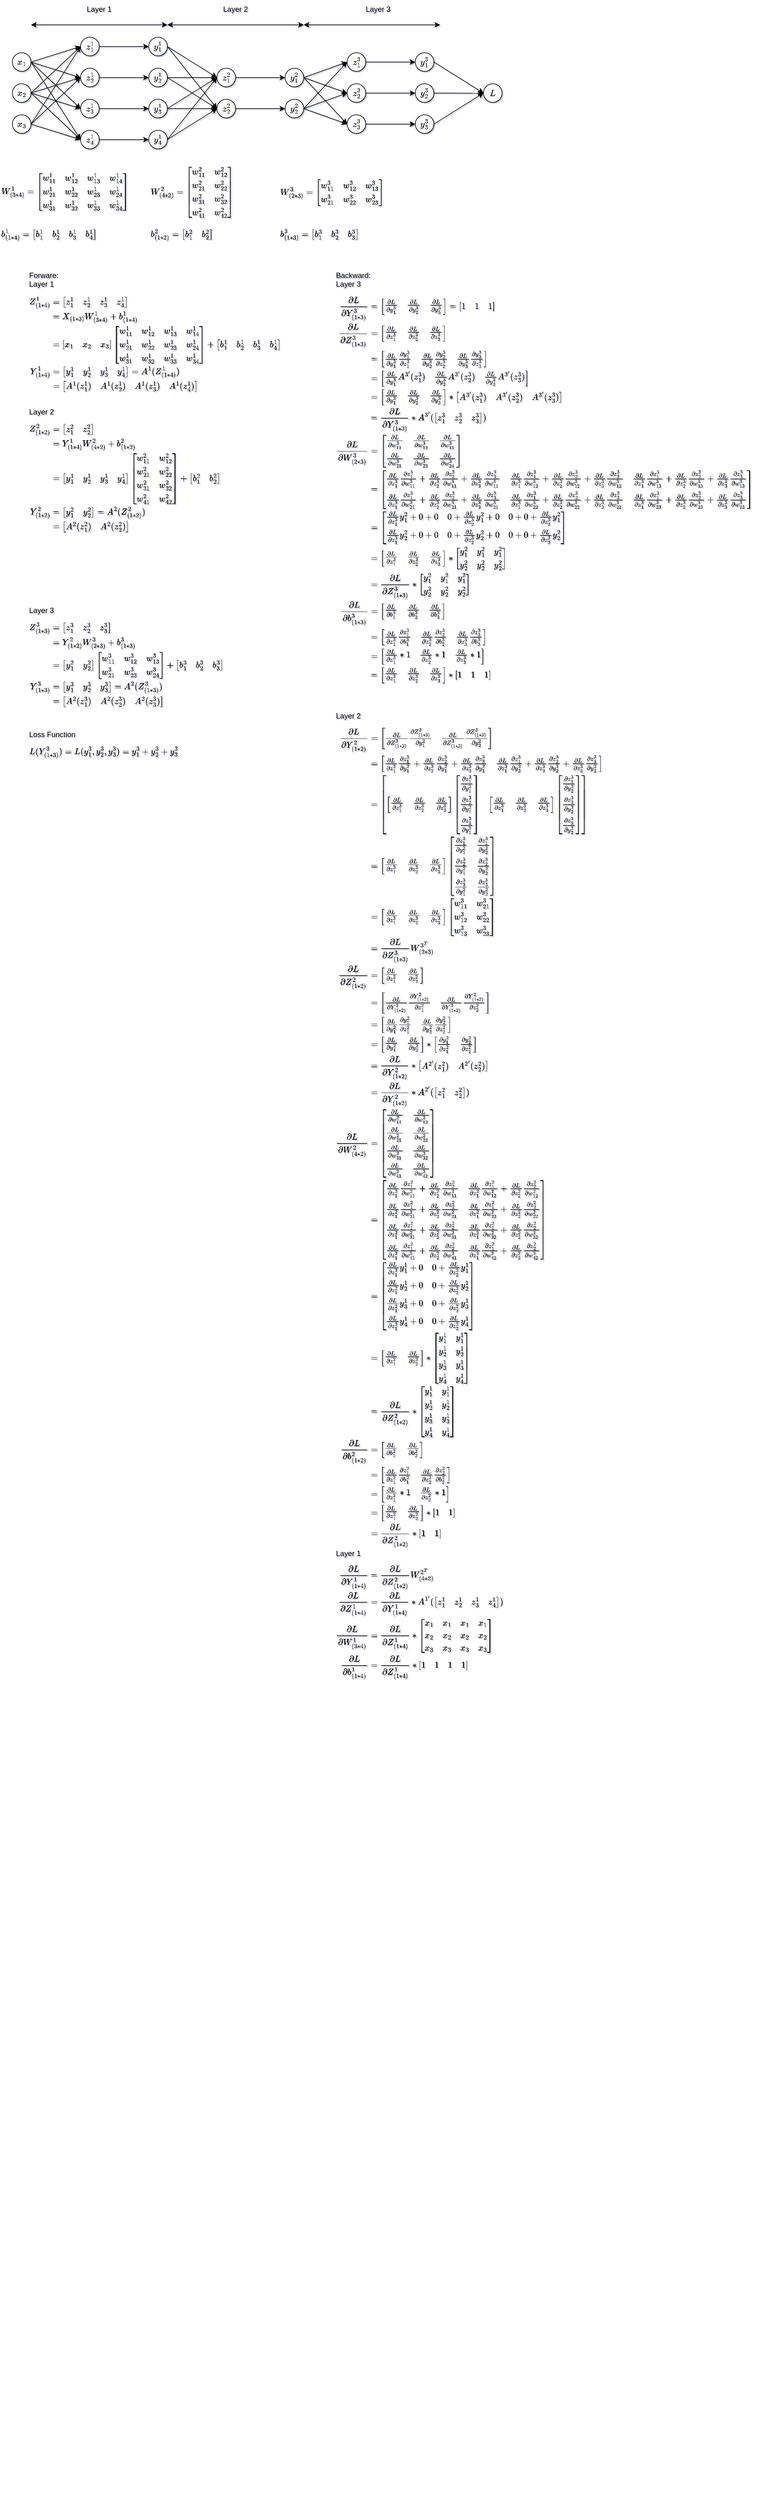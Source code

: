 <mxfile version="22.0.0" type="device">
  <diagram id="HJT9LO3EbXlPOwvquBRK" name="Page-1">
    <mxGraphModel dx="989" dy="582" grid="1" gridSize="10" guides="1" tooltips="1" connect="1" arrows="1" fold="1" page="1" pageScale="1" pageWidth="827" pageHeight="1169" background="none" math="1" shadow="1">
      <root>
        <mxCell id="0" />
        <mxCell id="1" parent="0" />
        <mxCell id="XCKVs0U8oVUZTm7zg6oK-27" style="rounded=0;orthogonalLoop=1;jettySize=auto;html=1;exitX=1;exitY=0.5;exitDx=0;exitDy=0;entryX=0;entryY=0.5;entryDx=0;entryDy=0;" parent="1" source="2" target="XCKVs0U8oVUZTm7zg6oK-6" edge="1">
          <mxGeometry relative="1" as="geometry" />
        </mxCell>
        <mxCell id="XCKVs0U8oVUZTm7zg6oK-28" style="rounded=0;orthogonalLoop=1;jettySize=auto;html=1;exitX=1;exitY=0.5;exitDx=0;exitDy=0;entryX=0;entryY=0.5;entryDx=0;entryDy=0;" parent="1" source="2" target="XCKVs0U8oVUZTm7zg6oK-7" edge="1">
          <mxGeometry relative="1" as="geometry" />
        </mxCell>
        <mxCell id="XCKVs0U8oVUZTm7zg6oK-29" style="rounded=0;orthogonalLoop=1;jettySize=auto;html=1;exitX=1;exitY=0.5;exitDx=0;exitDy=0;entryX=0;entryY=0.5;entryDx=0;entryDy=0;" parent="1" source="2" target="XCKVs0U8oVUZTm7zg6oK-8" edge="1">
          <mxGeometry relative="1" as="geometry" />
        </mxCell>
        <mxCell id="XCKVs0U8oVUZTm7zg6oK-30" style="rounded=0;orthogonalLoop=1;jettySize=auto;html=1;exitX=1;exitY=0.5;exitDx=0;exitDy=0;entryX=0;entryY=0.5;entryDx=0;entryDy=0;" parent="1" source="2" target="XCKVs0U8oVUZTm7zg6oK-9" edge="1">
          <mxGeometry relative="1" as="geometry" />
        </mxCell>
        <mxCell id="2" value="$$x_1$$" style="ellipse;whiteSpace=wrap;html=1;aspect=fixed;" parent="1" vertex="1">
          <mxGeometry x="30" y="295" width="30" height="30" as="geometry" />
        </mxCell>
        <mxCell id="XCKVs0U8oVUZTm7zg6oK-32" style="edgeStyle=none;rounded=0;orthogonalLoop=1;jettySize=auto;html=1;exitX=1;exitY=0.5;exitDx=0;exitDy=0;entryX=0;entryY=0.5;entryDx=0;entryDy=0;" parent="1" source="XCKVs0U8oVUZTm7zg6oK-3" target="XCKVs0U8oVUZTm7zg6oK-6" edge="1">
          <mxGeometry relative="1" as="geometry" />
        </mxCell>
        <mxCell id="XCKVs0U8oVUZTm7zg6oK-33" style="edgeStyle=none;rounded=0;orthogonalLoop=1;jettySize=auto;html=1;exitX=1;exitY=0.5;exitDx=0;exitDy=0;entryX=0;entryY=0.5;entryDx=0;entryDy=0;" parent="1" source="XCKVs0U8oVUZTm7zg6oK-3" target="XCKVs0U8oVUZTm7zg6oK-7" edge="1">
          <mxGeometry relative="1" as="geometry" />
        </mxCell>
        <mxCell id="XCKVs0U8oVUZTm7zg6oK-34" style="edgeStyle=none;rounded=0;orthogonalLoop=1;jettySize=auto;html=1;exitX=1;exitY=0.5;exitDx=0;exitDy=0;entryX=0;entryY=0.5;entryDx=0;entryDy=0;" parent="1" source="XCKVs0U8oVUZTm7zg6oK-3" target="XCKVs0U8oVUZTm7zg6oK-8" edge="1">
          <mxGeometry relative="1" as="geometry" />
        </mxCell>
        <mxCell id="XCKVs0U8oVUZTm7zg6oK-35" style="edgeStyle=none;rounded=0;orthogonalLoop=1;jettySize=auto;html=1;exitX=1;exitY=0.5;exitDx=0;exitDy=0;entryX=0;entryY=0.5;entryDx=0;entryDy=0;" parent="1" source="XCKVs0U8oVUZTm7zg6oK-3" target="XCKVs0U8oVUZTm7zg6oK-9" edge="1">
          <mxGeometry relative="1" as="geometry" />
        </mxCell>
        <mxCell id="XCKVs0U8oVUZTm7zg6oK-3" value="$$x_2$$" style="ellipse;whiteSpace=wrap;html=1;aspect=fixed;" parent="1" vertex="1">
          <mxGeometry x="30" y="345" width="30" height="30" as="geometry" />
        </mxCell>
        <mxCell id="XCKVs0U8oVUZTm7zg6oK-36" style="edgeStyle=none;rounded=0;orthogonalLoop=1;jettySize=auto;html=1;exitX=1;exitY=0.5;exitDx=0;exitDy=0;entryX=0;entryY=0.5;entryDx=0;entryDy=0;" parent="1" source="XCKVs0U8oVUZTm7zg6oK-4" target="XCKVs0U8oVUZTm7zg6oK-6" edge="1">
          <mxGeometry relative="1" as="geometry" />
        </mxCell>
        <mxCell id="XCKVs0U8oVUZTm7zg6oK-37" style="edgeStyle=none;rounded=0;orthogonalLoop=1;jettySize=auto;html=1;exitX=1;exitY=0.5;exitDx=0;exitDy=0;entryX=0;entryY=0.5;entryDx=0;entryDy=0;" parent="1" source="XCKVs0U8oVUZTm7zg6oK-4" target="XCKVs0U8oVUZTm7zg6oK-7" edge="1">
          <mxGeometry relative="1" as="geometry" />
        </mxCell>
        <mxCell id="XCKVs0U8oVUZTm7zg6oK-38" style="edgeStyle=none;rounded=0;orthogonalLoop=1;jettySize=auto;html=1;exitX=1;exitY=0.5;exitDx=0;exitDy=0;entryX=0;entryY=0.5;entryDx=0;entryDy=0;" parent="1" source="XCKVs0U8oVUZTm7zg6oK-4" target="XCKVs0U8oVUZTm7zg6oK-9" edge="1">
          <mxGeometry relative="1" as="geometry" />
        </mxCell>
        <mxCell id="XCKVs0U8oVUZTm7zg6oK-4" value="$$x_3$$" style="ellipse;whiteSpace=wrap;html=1;aspect=fixed;" parent="1" vertex="1">
          <mxGeometry x="30" y="395" width="30" height="30" as="geometry" />
        </mxCell>
        <mxCell id="XCKVs0U8oVUZTm7zg6oK-39" style="edgeStyle=none;rounded=0;orthogonalLoop=1;jettySize=auto;html=1;exitX=1;exitY=0.5;exitDx=0;exitDy=0;entryX=0;entryY=0.5;entryDx=0;entryDy=0;" parent="1" source="XCKVs0U8oVUZTm7zg6oK-6" target="XCKVs0U8oVUZTm7zg6oK-10" edge="1">
          <mxGeometry relative="1" as="geometry" />
        </mxCell>
        <mxCell id="XCKVs0U8oVUZTm7zg6oK-6" value="$$z^1_1$$" style="ellipse;whiteSpace=wrap;html=1;aspect=fixed;" parent="1" vertex="1">
          <mxGeometry x="140" y="270" width="30" height="30" as="geometry" />
        </mxCell>
        <mxCell id="XCKVs0U8oVUZTm7zg6oK-40" style="edgeStyle=none;rounded=0;orthogonalLoop=1;jettySize=auto;html=1;exitX=1;exitY=0.5;exitDx=0;exitDy=0;entryX=0;entryY=0.5;entryDx=0;entryDy=0;" parent="1" source="XCKVs0U8oVUZTm7zg6oK-7" target="XCKVs0U8oVUZTm7zg6oK-11" edge="1">
          <mxGeometry relative="1" as="geometry" />
        </mxCell>
        <mxCell id="XCKVs0U8oVUZTm7zg6oK-7" value="$$z^1&lt;br&gt;_2$$" style="ellipse;whiteSpace=wrap;html=1;aspect=fixed;" parent="1" vertex="1">
          <mxGeometry x="140" y="320" width="30" height="30" as="geometry" />
        </mxCell>
        <mxCell id="XCKVs0U8oVUZTm7zg6oK-41" style="edgeStyle=none;rounded=0;orthogonalLoop=1;jettySize=auto;html=1;exitX=1;exitY=0.5;exitDx=0;exitDy=0;entryX=0;entryY=0.5;entryDx=0;entryDy=0;" parent="1" source="XCKVs0U8oVUZTm7zg6oK-8" target="XCKVs0U8oVUZTm7zg6oK-12" edge="1">
          <mxGeometry relative="1" as="geometry" />
        </mxCell>
        <mxCell id="XCKVs0U8oVUZTm7zg6oK-8" value="$$z^1&lt;br&gt;_3$$" style="ellipse;whiteSpace=wrap;html=1;aspect=fixed;" parent="1" vertex="1">
          <mxGeometry x="140" y="370" width="30" height="30" as="geometry" />
        </mxCell>
        <mxCell id="XCKVs0U8oVUZTm7zg6oK-42" style="edgeStyle=none;rounded=0;orthogonalLoop=1;jettySize=auto;html=1;exitX=1;exitY=0.5;exitDx=0;exitDy=0;entryX=0;entryY=0.5;entryDx=0;entryDy=0;" parent="1" source="XCKVs0U8oVUZTm7zg6oK-9" target="XCKVs0U8oVUZTm7zg6oK-13" edge="1">
          <mxGeometry relative="1" as="geometry" />
        </mxCell>
        <mxCell id="XCKVs0U8oVUZTm7zg6oK-9" value="$$z^1&lt;br&gt;_4$$" style="ellipse;whiteSpace=wrap;html=1;aspect=fixed;" parent="1" vertex="1">
          <mxGeometry x="140" y="420" width="30" height="30" as="geometry" />
        </mxCell>
        <mxCell id="XCKVs0U8oVUZTm7zg6oK-43" style="edgeStyle=none;rounded=0;orthogonalLoop=1;jettySize=auto;html=1;exitX=1;exitY=0.5;exitDx=0;exitDy=0;entryX=0;entryY=0.5;entryDx=0;entryDy=0;" parent="1" source="XCKVs0U8oVUZTm7zg6oK-10" target="XCKVs0U8oVUZTm7zg6oK-14" edge="1">
          <mxGeometry relative="1" as="geometry" />
        </mxCell>
        <mxCell id="XCKVs0U8oVUZTm7zg6oK-44" style="edgeStyle=none;rounded=0;orthogonalLoop=1;jettySize=auto;html=1;exitX=1;exitY=0.5;exitDx=0;exitDy=0;entryX=0;entryY=0.5;entryDx=0;entryDy=0;" parent="1" source="XCKVs0U8oVUZTm7zg6oK-10" target="XCKVs0U8oVUZTm7zg6oK-15" edge="1">
          <mxGeometry relative="1" as="geometry" />
        </mxCell>
        <mxCell id="XCKVs0U8oVUZTm7zg6oK-10" value="$$y^1&lt;br&gt;_1$$" style="ellipse;whiteSpace=wrap;html=1;aspect=fixed;" parent="1" vertex="1">
          <mxGeometry x="250" y="270" width="30" height="30" as="geometry" />
        </mxCell>
        <mxCell id="XCKVs0U8oVUZTm7zg6oK-46" style="edgeStyle=none;rounded=0;orthogonalLoop=1;jettySize=auto;html=1;exitX=1;exitY=0.5;exitDx=0;exitDy=0;entryX=0;entryY=0.5;entryDx=0;entryDy=0;" parent="1" source="XCKVs0U8oVUZTm7zg6oK-11" target="XCKVs0U8oVUZTm7zg6oK-14" edge="1">
          <mxGeometry relative="1" as="geometry" />
        </mxCell>
        <mxCell id="XCKVs0U8oVUZTm7zg6oK-47" style="edgeStyle=none;rounded=0;orthogonalLoop=1;jettySize=auto;html=1;exitX=1;exitY=0.5;exitDx=0;exitDy=0;entryX=0;entryY=0.5;entryDx=0;entryDy=0;" parent="1" source="XCKVs0U8oVUZTm7zg6oK-11" target="XCKVs0U8oVUZTm7zg6oK-15" edge="1">
          <mxGeometry relative="1" as="geometry" />
        </mxCell>
        <mxCell id="XCKVs0U8oVUZTm7zg6oK-11" value="$$y^1&lt;br&gt;_2$$" style="ellipse;whiteSpace=wrap;html=1;aspect=fixed;" parent="1" vertex="1">
          <mxGeometry x="250" y="320" width="30" height="30" as="geometry" />
        </mxCell>
        <mxCell id="XCKVs0U8oVUZTm7zg6oK-48" style="edgeStyle=none;rounded=0;orthogonalLoop=1;jettySize=auto;html=1;exitX=1;exitY=0.5;exitDx=0;exitDy=0;entryX=0;entryY=0.5;entryDx=0;entryDy=0;" parent="1" source="XCKVs0U8oVUZTm7zg6oK-12" target="XCKVs0U8oVUZTm7zg6oK-14" edge="1">
          <mxGeometry relative="1" as="geometry" />
        </mxCell>
        <mxCell id="XCKVs0U8oVUZTm7zg6oK-49" style="edgeStyle=none;rounded=0;orthogonalLoop=1;jettySize=auto;html=1;exitX=1;exitY=0.5;exitDx=0;exitDy=0;entryX=0;entryY=0.5;entryDx=0;entryDy=0;" parent="1" source="XCKVs0U8oVUZTm7zg6oK-12" target="XCKVs0U8oVUZTm7zg6oK-15" edge="1">
          <mxGeometry relative="1" as="geometry" />
        </mxCell>
        <mxCell id="XCKVs0U8oVUZTm7zg6oK-12" value="$$y^1&lt;br&gt;_3$$" style="ellipse;whiteSpace=wrap;html=1;aspect=fixed;" parent="1" vertex="1">
          <mxGeometry x="250" y="370" width="30" height="30" as="geometry" />
        </mxCell>
        <mxCell id="XCKVs0U8oVUZTm7zg6oK-50" style="edgeStyle=none;rounded=0;orthogonalLoop=1;jettySize=auto;html=1;exitX=1;exitY=0.5;exitDx=0;exitDy=0;entryX=0;entryY=0.5;entryDx=0;entryDy=0;" parent="1" source="XCKVs0U8oVUZTm7zg6oK-13" target="XCKVs0U8oVUZTm7zg6oK-14" edge="1">
          <mxGeometry relative="1" as="geometry" />
        </mxCell>
        <mxCell id="XCKVs0U8oVUZTm7zg6oK-51" style="edgeStyle=none;rounded=0;orthogonalLoop=1;jettySize=auto;html=1;exitX=1;exitY=0.5;exitDx=0;exitDy=0;entryX=0;entryY=0.5;entryDx=0;entryDy=0;" parent="1" source="XCKVs0U8oVUZTm7zg6oK-13" target="XCKVs0U8oVUZTm7zg6oK-15" edge="1">
          <mxGeometry relative="1" as="geometry" />
        </mxCell>
        <mxCell id="XCKVs0U8oVUZTm7zg6oK-13" value="$$y^1&lt;br&gt;_4$$" style="ellipse;whiteSpace=wrap;html=1;aspect=fixed;" parent="1" vertex="1">
          <mxGeometry x="250" y="420" width="30" height="30" as="geometry" />
        </mxCell>
        <mxCell id="XCKVs0U8oVUZTm7zg6oK-52" style="edgeStyle=none;rounded=0;orthogonalLoop=1;jettySize=auto;html=1;exitX=1;exitY=0.5;exitDx=0;exitDy=0;entryX=0;entryY=0.5;entryDx=0;entryDy=0;" parent="1" source="XCKVs0U8oVUZTm7zg6oK-14" target="XCKVs0U8oVUZTm7zg6oK-21" edge="1">
          <mxGeometry relative="1" as="geometry" />
        </mxCell>
        <mxCell id="XCKVs0U8oVUZTm7zg6oK-14" value="$$z^2&lt;br&gt;_1$$" style="ellipse;whiteSpace=wrap;html=1;aspect=fixed;" parent="1" vertex="1">
          <mxGeometry x="360" y="320" width="30" height="30" as="geometry" />
        </mxCell>
        <mxCell id="XCKVs0U8oVUZTm7zg6oK-53" style="edgeStyle=none;rounded=0;orthogonalLoop=1;jettySize=auto;html=1;exitX=1;exitY=0.5;exitDx=0;exitDy=0;entryX=0;entryY=0.5;entryDx=0;entryDy=0;" parent="1" source="XCKVs0U8oVUZTm7zg6oK-15" target="XCKVs0U8oVUZTm7zg6oK-22" edge="1">
          <mxGeometry relative="1" as="geometry" />
        </mxCell>
        <mxCell id="XCKVs0U8oVUZTm7zg6oK-15" value="$$z^2&lt;br&gt;_2$$" style="ellipse;whiteSpace=wrap;html=1;aspect=fixed;" parent="1" vertex="1">
          <mxGeometry x="360" y="370" width="30" height="30" as="geometry" />
        </mxCell>
        <mxCell id="XCKVs0U8oVUZTm7zg6oK-18" value="$$z^3&lt;br&gt;_1$$" style="ellipse;whiteSpace=wrap;html=1;aspect=fixed;" parent="1" vertex="1">
          <mxGeometry x="570" y="295" width="30" height="30" as="geometry" />
        </mxCell>
        <mxCell id="XCKVs0U8oVUZTm7zg6oK-61" style="edgeStyle=none;rounded=0;orthogonalLoop=1;jettySize=auto;html=1;exitX=1;exitY=0.5;exitDx=0;exitDy=0;entryX=0;entryY=0.5;entryDx=0;entryDy=0;" parent="1" source="XCKVs0U8oVUZTm7zg6oK-19" target="XCKVs0U8oVUZTm7zg6oK-24" edge="1">
          <mxGeometry relative="1" as="geometry" />
        </mxCell>
        <mxCell id="XCKVs0U8oVUZTm7zg6oK-19" value="$$z^3_2$$" style="ellipse;whiteSpace=wrap;html=1;aspect=fixed;" parent="1" vertex="1">
          <mxGeometry x="570" y="345" width="30" height="30" as="geometry" />
        </mxCell>
        <mxCell id="XCKVs0U8oVUZTm7zg6oK-62" style="edgeStyle=none;rounded=0;orthogonalLoop=1;jettySize=auto;html=1;exitX=1;exitY=0.5;exitDx=0;exitDy=0;entryX=0;entryY=0.5;entryDx=0;entryDy=0;" parent="1" source="XCKVs0U8oVUZTm7zg6oK-20" target="XCKVs0U8oVUZTm7zg6oK-25" edge="1">
          <mxGeometry relative="1" as="geometry" />
        </mxCell>
        <mxCell id="XCKVs0U8oVUZTm7zg6oK-20" value="$$z^3_3$$" style="ellipse;whiteSpace=wrap;html=1;aspect=fixed;" parent="1" vertex="1">
          <mxGeometry x="570" y="395" width="30" height="30" as="geometry" />
        </mxCell>
        <mxCell id="XCKVs0U8oVUZTm7zg6oK-54" style="edgeStyle=none;rounded=0;orthogonalLoop=1;jettySize=auto;html=1;exitX=1;exitY=0.5;exitDx=0;exitDy=0;entryX=0;entryY=0.5;entryDx=0;entryDy=0;" parent="1" source="XCKVs0U8oVUZTm7zg6oK-21" target="XCKVs0U8oVUZTm7zg6oK-18" edge="1">
          <mxGeometry relative="1" as="geometry" />
        </mxCell>
        <mxCell id="XCKVs0U8oVUZTm7zg6oK-55" style="edgeStyle=none;rounded=0;orthogonalLoop=1;jettySize=auto;html=1;exitX=1;exitY=0.5;exitDx=0;exitDy=0;entryX=0;entryY=0.5;entryDx=0;entryDy=0;" parent="1" source="XCKVs0U8oVUZTm7zg6oK-21" target="XCKVs0U8oVUZTm7zg6oK-19" edge="1">
          <mxGeometry relative="1" as="geometry" />
        </mxCell>
        <mxCell id="XCKVs0U8oVUZTm7zg6oK-56" style="edgeStyle=none;rounded=0;orthogonalLoop=1;jettySize=auto;html=1;exitX=1;exitY=0.5;exitDx=0;exitDy=0;entryX=0;entryY=0.5;entryDx=0;entryDy=0;" parent="1" source="XCKVs0U8oVUZTm7zg6oK-21" target="XCKVs0U8oVUZTm7zg6oK-20" edge="1">
          <mxGeometry relative="1" as="geometry" />
        </mxCell>
        <mxCell id="XCKVs0U8oVUZTm7zg6oK-21" value="$$y^2&lt;br&gt;_1$$" style="ellipse;whiteSpace=wrap;html=1;aspect=fixed;" parent="1" vertex="1">
          <mxGeometry x="470" y="320" width="30" height="30" as="geometry" />
        </mxCell>
        <mxCell id="XCKVs0U8oVUZTm7zg6oK-57" style="edgeStyle=none;rounded=0;orthogonalLoop=1;jettySize=auto;html=1;exitX=1;exitY=0.5;exitDx=0;exitDy=0;entryX=0;entryY=0.5;entryDx=0;entryDy=0;" parent="1" source="XCKVs0U8oVUZTm7zg6oK-22" target="XCKVs0U8oVUZTm7zg6oK-18" edge="1">
          <mxGeometry relative="1" as="geometry" />
        </mxCell>
        <mxCell id="XCKVs0U8oVUZTm7zg6oK-58" style="edgeStyle=none;rounded=0;orthogonalLoop=1;jettySize=auto;html=1;exitX=1;exitY=0.5;exitDx=0;exitDy=0;entryX=0;entryY=0.5;entryDx=0;entryDy=0;" parent="1" source="XCKVs0U8oVUZTm7zg6oK-22" target="XCKVs0U8oVUZTm7zg6oK-19" edge="1">
          <mxGeometry relative="1" as="geometry" />
        </mxCell>
        <mxCell id="XCKVs0U8oVUZTm7zg6oK-59" style="edgeStyle=none;rounded=0;orthogonalLoop=1;jettySize=auto;html=1;exitX=1;exitY=0.5;exitDx=0;exitDy=0;entryX=0;entryY=0.5;entryDx=0;entryDy=0;" parent="1" source="XCKVs0U8oVUZTm7zg6oK-22" target="XCKVs0U8oVUZTm7zg6oK-20" edge="1">
          <mxGeometry relative="1" as="geometry" />
        </mxCell>
        <mxCell id="XCKVs0U8oVUZTm7zg6oK-22" value="$$y^2&lt;br&gt;_2$$" style="ellipse;whiteSpace=wrap;html=1;aspect=fixed;" parent="1" vertex="1">
          <mxGeometry x="470" y="370" width="30" height="30" as="geometry" />
        </mxCell>
        <mxCell id="XCKVs0U8oVUZTm7zg6oK-63" style="edgeStyle=none;rounded=0;orthogonalLoop=1;jettySize=auto;html=1;exitX=1;exitY=0.5;exitDx=0;exitDy=0;entryX=0;entryY=0.5;entryDx=0;entryDy=0;" parent="1" source="XCKVs0U8oVUZTm7zg6oK-23" target="XCKVs0U8oVUZTm7zg6oK-26" edge="1">
          <mxGeometry relative="1" as="geometry" />
        </mxCell>
        <mxCell id="XCKVs0U8oVUZTm7zg6oK-23" value="$$y^3&lt;br&gt;_1$$" style="ellipse;whiteSpace=wrap;html=1;aspect=fixed;" parent="1" vertex="1">
          <mxGeometry x="680" y="295" width="30" height="30" as="geometry" />
        </mxCell>
        <mxCell id="XCKVs0U8oVUZTm7zg6oK-64" style="edgeStyle=none;rounded=0;orthogonalLoop=1;jettySize=auto;html=1;exitX=1;exitY=0.5;exitDx=0;exitDy=0;" parent="1" source="XCKVs0U8oVUZTm7zg6oK-24" edge="1">
          <mxGeometry relative="1" as="geometry">
            <mxPoint x="790" y="360.286" as="targetPoint" />
          </mxGeometry>
        </mxCell>
        <mxCell id="XCKVs0U8oVUZTm7zg6oK-24" value="$$y^3_2$$" style="ellipse;whiteSpace=wrap;html=1;aspect=fixed;" parent="1" vertex="1">
          <mxGeometry x="680" y="345" width="30" height="30" as="geometry" />
        </mxCell>
        <mxCell id="XCKVs0U8oVUZTm7zg6oK-65" style="edgeStyle=none;rounded=0;orthogonalLoop=1;jettySize=auto;html=1;exitX=1;exitY=0.5;exitDx=0;exitDy=0;entryX=0;entryY=0.5;entryDx=0;entryDy=0;" parent="1" source="XCKVs0U8oVUZTm7zg6oK-25" target="XCKVs0U8oVUZTm7zg6oK-26" edge="1">
          <mxGeometry relative="1" as="geometry" />
        </mxCell>
        <mxCell id="XCKVs0U8oVUZTm7zg6oK-25" value="$$y^3_3$$" style="ellipse;whiteSpace=wrap;html=1;aspect=fixed;" parent="1" vertex="1">
          <mxGeometry x="680" y="395" width="30" height="30" as="geometry" />
        </mxCell>
        <mxCell id="XCKVs0U8oVUZTm7zg6oK-26" value="$$L$$" style="ellipse;whiteSpace=wrap;html=1;aspect=fixed;" parent="1" vertex="1">
          <mxGeometry x="790" y="345" width="30" height="30" as="geometry" />
        </mxCell>
        <mxCell id="XCKVs0U8oVUZTm7zg6oK-60" style="edgeStyle=none;rounded=0;orthogonalLoop=1;jettySize=auto;html=1;exitX=1;exitY=0.5;exitDx=0;exitDy=0;entryX=0;entryY=0.5;entryDx=0;entryDy=0;" parent="1" source="XCKVs0U8oVUZTm7zg6oK-18" target="XCKVs0U8oVUZTm7zg6oK-23" edge="1">
          <mxGeometry relative="1" as="geometry" />
        </mxCell>
        <mxCell id="XCKVs0U8oVUZTm7zg6oK-66" value="" style="endArrow=classic;startArrow=classic;html=1;rounded=0;" parent="1" edge="1">
          <mxGeometry width="50" height="50" relative="1" as="geometry">
            <mxPoint x="60" y="250" as="sourcePoint" />
            <mxPoint x="280" y="250" as="targetPoint" />
          </mxGeometry>
        </mxCell>
        <mxCell id="XCKVs0U8oVUZTm7zg6oK-67" value="" style="endArrow=classic;startArrow=classic;html=1;rounded=0;" parent="1" edge="1">
          <mxGeometry width="50" height="50" relative="1" as="geometry">
            <mxPoint x="280" y="250" as="sourcePoint" />
            <mxPoint x="500" y="250" as="targetPoint" />
          </mxGeometry>
        </mxCell>
        <mxCell id="XCKVs0U8oVUZTm7zg6oK-68" value="" style="endArrow=classic;startArrow=classic;html=1;rounded=0;" parent="1" edge="1">
          <mxGeometry width="50" height="50" relative="1" as="geometry">
            <mxPoint x="500" y="250" as="sourcePoint" />
            <mxPoint x="720" y="250" as="targetPoint" />
          </mxGeometry>
        </mxCell>
        <mxCell id="XCKVs0U8oVUZTm7zg6oK-69" value="Layer 1" style="text;strokeColor=none;align=center;fillColor=none;html=1;verticalAlign=middle;whiteSpace=wrap;rounded=0;" parent="1" vertex="1">
          <mxGeometry x="140" y="210" width="60" height="30" as="geometry" />
        </mxCell>
        <mxCell id="XCKVs0U8oVUZTm7zg6oK-70" value="Layer 2" style="text;strokeColor=none;align=center;fillColor=none;html=1;verticalAlign=middle;whiteSpace=wrap;rounded=0;" parent="1" vertex="1">
          <mxGeometry x="360" y="210" width="60" height="30" as="geometry" />
        </mxCell>
        <mxCell id="XCKVs0U8oVUZTm7zg6oK-71" value="Layer 3" style="text;strokeColor=none;align=center;fillColor=none;html=1;verticalAlign=middle;whiteSpace=wrap;rounded=0;" parent="1" vertex="1">
          <mxGeometry x="590" y="210" width="60" height="30" as="geometry" />
        </mxCell>
        <mxCell id="XCKVs0U8oVUZTm7zg6oK-72" value="$$W^1_{(3*4)}=&lt;br&gt;\begin{bmatrix}&lt;br&gt;w^1_{11} &amp;amp; w^1_{12} &amp;amp; w^1_{13} &amp;amp; w^1_{14} \\&lt;br&gt;w^1_{21}&amp;nbsp;&amp;amp; w^1_{22} &amp;amp; w^1_{23} &amp;amp; w^1_{24}&amp;nbsp;\\&lt;br&gt;w^1_{31}&amp;nbsp;&amp;amp; w^1_{32} &amp;amp; w^1_{33} &amp;amp; w^1_{34}&lt;br&gt;\end{bmatrix}$$" style="text;strokeColor=none;align=left;fillColor=none;html=1;verticalAlign=top;whiteSpace=wrap;rounded=0;" parent="1" vertex="1">
          <mxGeometry x="10" y="470" width="210" height="90" as="geometry" />
        </mxCell>
        <mxCell id="XCKVs0U8oVUZTm7zg6oK-73" value="$$b^1_{(1*4)}=&lt;br&gt;\begin{bmatrix}&lt;br&gt;b^1_1 &amp;amp; b^1_2 &amp;amp; b^1_3 &amp;amp; b^1_4&lt;br&gt;\end{bmatrix}$$" style="text;strokeColor=none;align=left;fillColor=none;html=1;verticalAlign=top;whiteSpace=wrap;rounded=0;" parent="1" vertex="1">
          <mxGeometry x="10" y="560" width="150" height="50" as="geometry" />
        </mxCell>
        <mxCell id="XCKVs0U8oVUZTm7zg6oK-74" value="$$b^2_{(1*2)}=&lt;br&gt;\begin{bmatrix}&lt;br&gt;b^2_1 &amp;amp; b^2_2&lt;br&gt;\end{bmatrix}$$" style="text;strokeColor=none;align=left;fillColor=none;html=1;verticalAlign=top;whiteSpace=wrap;rounded=0;" parent="1" vertex="1">
          <mxGeometry x="251" y="560" width="110" height="50" as="geometry" />
        </mxCell>
        <mxCell id="XCKVs0U8oVUZTm7zg6oK-75" value="$$W^2_{(4*2)}=&lt;br&gt;\begin{bmatrix}&lt;br&gt;w^2_{11} &amp;amp; w^2_{12} \\&lt;br&gt;w^2_{21}&amp;nbsp;&amp;amp; w^2_{22} \\&lt;br&gt;w^2_{31}&amp;nbsp;&amp;amp; w^2_{32} \\&lt;br&gt;w^2_{41} &amp;amp; w^2_{42}&lt;br&gt;\end{bmatrix}$$" style="text;strokeColor=none;align=left;fillColor=none;html=1;verticalAlign=top;whiteSpace=wrap;rounded=0;" parent="1" vertex="1">
          <mxGeometry x="251" y="460" width="140" height="110" as="geometry" />
        </mxCell>
        <mxCell id="XCKVs0U8oVUZTm7zg6oK-76" value="$$W^3_{(2*3)}=&lt;br&gt;\begin{bmatrix}&lt;br&gt;w^3_{11} &amp;amp; w^3_{12} &amp;amp; w^3_{13} \\&lt;br&gt;w^3_{21} &amp;amp; w^3_{22} &amp;amp; w^3_{23}&lt;br&gt;\end{bmatrix}&lt;br&gt;$$" style="text;strokeColor=none;align=left;fillColor=none;html=1;verticalAlign=top;whiteSpace=wrap;rounded=0;" parent="1" vertex="1">
          <mxGeometry x="460" y="480" width="170" height="80" as="geometry" />
        </mxCell>
        <mxCell id="XCKVs0U8oVUZTm7zg6oK-77" value="$$b^3_{(1*3)}=&lt;br&gt;\begin{bmatrix}&lt;br&gt;b^3_1 &amp;amp; b^3_2 &amp;amp; b^3_3&lt;br&gt;\end{bmatrix}$$" style="text;strokeColor=none;align=left;fillColor=none;html=1;verticalAlign=top;whiteSpace=wrap;rounded=0;" parent="1" vertex="1">
          <mxGeometry x="460" y="560" width="130" height="50" as="geometry" />
        </mxCell>
        <mxCell id="XCKVs0U8oVUZTm7zg6oK-79" value="Forware:&amp;nbsp;&lt;br&gt;Layer 1&lt;br&gt;$$\begin{flalign}&lt;br&gt;Z^1_{(1*4)}&lt;br&gt;&amp;amp;=&lt;br&gt;\begin{bmatrix}&lt;br&gt;z^1_1 &amp;amp; z^1_2 &amp;amp; z^1_3 &amp;amp; z^1_4&lt;br&gt;\end{bmatrix} \\&lt;br&gt;&amp;amp;=&lt;br&gt;X_{(1*3)}W^1_{(3*4)}+b^1_{(1*4)} \\&lt;br&gt;&amp;amp;=&lt;br&gt;\begin{bmatrix} x_1 &amp;amp; x_2 &amp;amp; x_3 \end{bmatrix}&lt;br&gt;\begin{bmatrix}&lt;br style=&quot;border-color: var(--border-color);&quot;&gt;w^1_{11} &amp;amp; w^1_{12} &amp;amp; w^1_{13} &amp;amp; w^1_{14} \\&lt;br style=&quot;border-color: var(--border-color);&quot;&gt;w^1_{21}&amp;nbsp;&amp;amp; w^1_{22} &amp;amp; w^1_{23} &amp;amp; w^1_{24}&amp;nbsp;\\&lt;br style=&quot;border-color: var(--border-color);&quot;&gt;w^1_{31}&amp;nbsp;&amp;amp; w^1_{32} &amp;amp; w^1_{33} &amp;amp; w^1_{34}&lt;br style=&quot;border-color: var(--border-color);&quot;&gt;\end{bmatrix}&lt;br&gt;+&lt;br&gt;\begin{bmatrix}&lt;br style=&quot;border-color: var(--border-color);&quot;&gt;b^1_1 &amp;amp; b^1_2 &amp;amp; b^1_3 &amp;amp; b^1_4&lt;br style=&quot;border-color: var(--border-color);&quot;&gt;\end{bmatrix} \\&lt;br&gt;Y^1_{(1*4)}&lt;br&gt;&amp;amp;=&lt;br&gt;\begin{bmatrix}&lt;br style=&quot;border-color: var(--border-color);&quot;&gt;y^1_1 &amp;amp; y^1_2 &amp;amp; y^1_3 &amp;amp; y^1_4&lt;br style=&quot;border-color: var(--border-color);&quot;&gt;\end{bmatrix}&lt;br&gt;=&lt;br&gt;A^1(Z^1_{(1*4)}) \\&lt;br&gt;&amp;amp;=&lt;br&gt;\begin{bmatrix}&lt;br style=&quot;border-color: var(--border-color);&quot;&gt;A^1(z^1_1) &amp;amp;A^1(z^1_2) &amp;amp;A^1(z^1_3) &amp;amp;A^1(z^1_4)&lt;br style=&quot;border-color: var(--border-color);&quot;&gt;\end{bmatrix}&lt;br&gt;\end{flalign}$$" style="text;strokeColor=none;align=left;fillColor=none;html=1;verticalAlign=top;whiteSpace=wrap;rounded=0;" parent="1" vertex="1">
          <mxGeometry x="55" y="640" width="445" height="220" as="geometry" />
        </mxCell>
        <mxCell id="XCKVs0U8oVUZTm7zg6oK-81" value="Layer 2&lt;br style=&quot;border-color: var(--border-color);&quot;&gt;$$\begin{flalign}&lt;br style=&quot;border-color: var(--border-color);&quot;&gt;Z^2_{(1*2)}&lt;br style=&quot;border-color: var(--border-color);&quot;&gt;&amp;amp;=&lt;br style=&quot;border-color: var(--border-color);&quot;&gt;\begin{bmatrix} z^2_1 &amp;amp; z^2_2 \end{bmatrix} \\&lt;br style=&quot;border-color: var(--border-color);&quot;&gt;&amp;amp;=&lt;br style=&quot;border-color: var(--border-color);&quot;&gt;Y^1_{(1*4)}W^2_{(4*2)}+b^2_{(1*2)} \\&lt;br style=&quot;border-color: var(--border-color);&quot;&gt;&amp;amp;=&lt;br style=&quot;border-color: var(--border-color);&quot;&gt;\begin{bmatrix}&lt;br style=&quot;border-color: var(--border-color);&quot;&gt;y^1_1 &amp;amp; y^1_2 &amp;amp; y^1_3 &amp;amp; y^1_4&lt;br style=&quot;border-color: var(--border-color);&quot;&gt;\end{bmatrix}&lt;br style=&quot;border-color: var(--border-color);&quot;&gt;\begin{bmatrix}&lt;br style=&quot;border-color: var(--border-color);&quot;&gt;w^2_{11} &amp;amp; w^2_{12} \\&lt;br style=&quot;border-color: var(--border-color);&quot;&gt;w^2_{21}&amp;nbsp;&amp;amp; w^2_{22} \\&lt;br style=&quot;border-color: var(--border-color);&quot;&gt;w^2_{31}&amp;nbsp;&amp;amp; w^2_{32} \\&lt;br style=&quot;border-color: var(--border-color);&quot;&gt;w^2_{41} &amp;amp; w^2_{42}&lt;br style=&quot;border-color: var(--border-color);&quot;&gt;\end{bmatrix}&lt;br style=&quot;border-color: var(--border-color);&quot;&gt;+&lt;br style=&quot;border-color: var(--border-color);&quot;&gt;\begin{bmatrix} b^2_1 &amp;amp; b^2_2 \end{bmatrix} \\&lt;br style=&quot;border-color: var(--border-color);&quot;&gt;Y^2_{(1*2)}&lt;br style=&quot;border-color: var(--border-color);&quot;&gt;&amp;amp;=&lt;br style=&quot;border-color: var(--border-color);&quot;&gt;\begin{bmatrix} y^2_1 &amp;amp; y^2_2 \end{bmatrix}&lt;br style=&quot;border-color: var(--border-color);&quot;&gt;=&lt;br style=&quot;border-color: var(--border-color);&quot;&gt;A^2(Z^2_{(1*2)}) \\&lt;br style=&quot;border-color: var(--border-color);&quot;&gt;&amp;amp;=&lt;br style=&quot;border-color: var(--border-color);&quot;&gt;\begin{bmatrix} A^2(z^2_1) &amp;amp;A^2(z^2_2) \end{bmatrix}&lt;br style=&quot;border-color: var(--border-color);&quot;&gt;\end{flalign}$$" style="text;strokeColor=none;align=left;fillColor=none;html=1;verticalAlign=top;whiteSpace=wrap;rounded=0;" parent="1" vertex="1">
          <mxGeometry x="55" y="860" width="445" height="240" as="geometry" />
        </mxCell>
        <mxCell id="XCKVs0U8oVUZTm7zg6oK-82" value="Layer 3&lt;br style=&quot;border-color: var(--border-color);&quot;&gt;$$\begin{flalign}&lt;br style=&quot;border-color: var(--border-color);&quot;&gt;Z^3_{(1*3)}&lt;br style=&quot;border-color: var(--border-color);&quot;&gt;&amp;amp;=&lt;br style=&quot;border-color: var(--border-color);&quot;&gt;\begin{bmatrix} z^3_1 &amp;amp; z^3_2 &amp;amp; z^3_3 \end{bmatrix} \\&lt;br style=&quot;border-color: var(--border-color);&quot;&gt;&amp;amp;=&lt;br style=&quot;border-color: var(--border-color);&quot;&gt;Y^2_{(1*2)}W^3_{(2*3)}+b^3_{(1*3)} \\&lt;br style=&quot;border-color: var(--border-color);&quot;&gt;&amp;amp;=&lt;br style=&quot;border-color: var(--border-color);&quot;&gt;\begin{bmatrix} y^2_1 &amp;amp; y^2_2 \end{bmatrix}&lt;br style=&quot;border-color: var(--border-color);&quot;&gt;\begin{bmatrix}&lt;br style=&quot;border-color: var(--border-color);&quot;&gt;w^3_{11} &amp;amp; w^3_{12} &amp;amp; w^3_{13} \\&lt;br style=&quot;border-color: var(--border-color);&quot;&gt;w^3_{21} &amp;amp; w^3_{23} &amp;amp; w^3_{24}&lt;br style=&quot;border-color: var(--border-color);&quot;&gt;\end{bmatrix}&lt;br style=&quot;border-color: var(--border-color);&quot;&gt;+&lt;br style=&quot;border-color: var(--border-color);&quot;&gt;\begin{bmatrix} b^3_1 &amp;amp; b^3_2 &amp;amp; b^3_3 \end{bmatrix} \\&lt;br style=&quot;border-color: var(--border-color);&quot;&gt;Y^3_{(1*3)}&lt;br style=&quot;border-color: var(--border-color);&quot;&gt;&amp;amp;=&lt;br style=&quot;border-color: var(--border-color);&quot;&gt;\begin{bmatrix} y^3_1 &amp;amp; y^3_2 &amp;amp; y^3_3 \end{bmatrix}&lt;br style=&quot;border-color: var(--border-color);&quot;&gt;=&lt;br style=&quot;border-color: var(--border-color);&quot;&gt;A^2(Z^3_{(1*3)}) \\&lt;br style=&quot;border-color: var(--border-color);&quot;&gt;&amp;amp;=&lt;br style=&quot;border-color: var(--border-color);&quot;&gt;\begin{bmatrix} A^2(z^3_1) &amp;amp; A^2(z^3_2) &amp;amp; A^2(z^3_3)&amp;nbsp;\end{bmatrix}&lt;br style=&quot;border-color: var(--border-color);&quot;&gt;\end{flalign}$$" style="text;strokeColor=none;align=left;fillColor=none;html=1;verticalAlign=top;whiteSpace=wrap;rounded=0;" parent="1" vertex="1">
          <mxGeometry x="55" y="1180" width="315" height="180" as="geometry" />
        </mxCell>
        <mxCell id="XCKVs0U8oVUZTm7zg6oK-83" value="Loss Function&lt;br style=&quot;border-color: var(--border-color);&quot;&gt;$$L(Y^3_{(1*3)})=L(y^3_1,y^3_2,y^3_3)=y^3_1+y^3_2+y^3_3&lt;br&gt;$$" style="text;strokeColor=none;align=left;fillColor=none;html=1;verticalAlign=top;whiteSpace=wrap;rounded=0;" parent="1" vertex="1">
          <mxGeometry x="55" y="1380" width="255" height="60" as="geometry" />
        </mxCell>
        <mxCell id="tLyAwrgAfhXztOI_5KKs-2" value="Backward:&amp;nbsp;&lt;br&gt;Layer 3&lt;br&gt;$$\begin{align}&lt;br&gt;\frac{\partial L}{\partial Y^3_{(1*3)}}&lt;br&gt;&amp;amp;=&lt;br&gt;\begin{bmatrix}&lt;br&gt;\frac{\partial L}{\partial y^3_1} &amp;amp; \frac{\partial L}{\partial y^3_2} &amp;amp; \frac{\partial L}{\partial y^3_3}&lt;br&gt;\end{bmatrix}&lt;br&gt;=&lt;br&gt;\begin{bmatrix} 1 &amp;amp; 1 &amp;amp; 1 \end{bmatrix} \\&lt;br&gt;&lt;br&gt;\frac{\partial L}{\partial Z^3_{(1*3)}}&lt;br&gt;&amp;amp;=&lt;br&gt;\begin{bmatrix}&lt;br style=&quot;border-color: var(--border-color);&quot;&gt;\frac{\partial L}{\partial z^3_1} &amp;amp; \frac{\partial L}{\partial z^3_2} &amp;amp; \frac{\partial L}{\partial z^3_3}&lt;br style=&quot;border-color: var(--border-color);&quot;&gt;\end{bmatrix} \\&lt;br&gt;&amp;amp;=&lt;br&gt;\begin{bmatrix}&lt;br style=&quot;border-color: var(--border-color);&quot;&gt;\frac{\partial L}{\partial y^3_1}\frac{\partial y^3_1}{\partial z^3_1}&amp;nbsp;&amp;amp; \frac{\partial L}{\partial y^3_2}\frac{\partial y^3_2}{\partial z^3_2} &amp;amp;&lt;br style=&quot;border-color: var(--border-color);&quot;&gt;\frac{\partial L}{\partial y^3_3}\frac{\partial y^3_3}{\partial z^3_3}&lt;br style=&quot;border-color: var(--border-color);&quot;&gt;\end{bmatrix} \\&lt;br style=&quot;border-color: var(--border-color);&quot;&gt;&amp;amp;=&lt;br style=&quot;border-color: var(--border-color);&quot;&gt;\begin{bmatrix}&lt;br style=&quot;border-color: var(--border-color);&quot;&gt;\frac{\partial L}{\partial y^3_1}A^{3&#39;}(z^3_1) &amp;amp; \frac{\partial L}{\partial y^3_2}A^{3&#39;}(z^3_2) &amp;amp; \frac{\partial L}{\partial y^3_3}A^{3&#39;}(z^3_3)&lt;br style=&quot;border-color: var(--border-color);&quot;&gt;\end{bmatrix} \\&lt;br&gt;&amp;amp;=&lt;br&gt;\begin{bmatrix}&lt;br&gt;\frac{\partial L}{\partial y^3_1} &amp;amp; \frac{\partial L}{\partial y^3_2} &amp;amp; \frac{\partial L}{\partial y^3_3}&lt;br&gt;\end{bmatrix}&lt;br&gt;*&lt;br&gt;\begin{bmatrix} A^{3&#39;}(z^3_1) &amp;amp; A^{3&#39;}(z^3_2) &amp;amp; A^{3&#39;}(z^3_3) \end{bmatrix} \\&lt;br&gt;&amp;amp;=&lt;br&gt;\frac{\partial L}{\partial Y^3_{(1*3)}}*A^{3&#39;}(\begin{bmatrix} z^3_1 &amp;amp; z^3_2 &amp;amp; z^3_3 \end{bmatrix}) \\&lt;br&gt;&lt;br&gt;\frac{\partial L}{\partial W^3_{(2*3)}}&lt;br&gt;&amp;amp;=&lt;br style=&quot;border-color: var(--border-color);&quot;&gt;\begin{bmatrix}&lt;br style=&quot;border-color: var(--border-color);&quot;&gt;\frac{\partial L}{\partial w^3_{11}} &amp;amp; \frac{\partial L}{\partial&amp;nbsp;w^3_{12}} &amp;amp;\frac{\partial L}{\partial&amp;nbsp;w^3_{13}} \\&lt;br style=&quot;border-color: var(--border-color);&quot;&gt;\frac{\partial L}{\partial&amp;nbsp;w^3_{21}} &amp;amp;\frac{\partial L}{\partial&amp;nbsp;w^3_{23}} &amp;amp;\frac{\partial L}{\partial&amp;nbsp;w^3_{24}}&lt;br style=&quot;border-color: var(--border-color);&quot;&gt;\end{bmatrix} \\&lt;br&gt;&amp;amp;=&lt;br&gt;\begin{bmatrix}&lt;br style=&quot;border-color: var(--border-color);&quot;&gt;\frac{\partial L}{\partial z^3_1}\frac{\partial z^3_1}{\partial w^3_{11}}&lt;br&gt;+&lt;br&gt;\frac{\partial L}{\partial z^3_2}\frac{\partial z^3_2}{\partial w^3_{11}}&lt;br&gt;+&lt;br&gt;\frac{\partial L}{\partial z^3_3}\frac{\partial z^3_3}{\partial w^3_{11}}&lt;br&gt;&amp;amp;&lt;br style=&quot;border-color: var(--border-color);&quot;&gt;\frac{\partial L}{\partial z^3_1}\frac{\partial z^3_1}{\partial w^3_{12}}&lt;br style=&quot;border-color: var(--border-color);&quot;&gt;+&lt;br style=&quot;border-color: var(--border-color);&quot;&gt;\frac{\partial L}{\partial z^3_2}\frac{\partial z^3_2}{\partial w^3_{12}}&lt;br style=&quot;border-color: var(--border-color);&quot;&gt;+&lt;br style=&quot;border-color: var(--border-color);&quot;&gt;\frac{\partial L}{\partial z^3_3}\frac{\partial z^3_3}{\partial w^3_{12}}&lt;br style=&quot;border-color: var(--border-color);&quot;&gt;&amp;amp;&lt;br style=&quot;border-color: var(--border-color);&quot;&gt;\frac{\partial L}{\partial z^3_1}\frac{\partial z^3_1}{\partial w^3_{13}}&lt;br style=&quot;border-color: var(--border-color);&quot;&gt;+&lt;br style=&quot;border-color: var(--border-color);&quot;&gt;\frac{\partial L}{\partial z^3_2}\frac{\partial z^3_2}{\partial w^3_{13}}&lt;br style=&quot;border-color: var(--border-color);&quot;&gt;+&lt;br style=&quot;border-color: var(--border-color);&quot;&gt;\frac{\partial L}{\partial z^3_3}\frac{\partial z^3_3}{\partial w^3_{13}}&lt;br&gt;\\&lt;br style=&quot;border-color: var(--border-color);&quot;&gt;\frac{\partial L}{\partial z^3_1}\frac{\partial z^3_1}{\partial w^3_{21}}&lt;br style=&quot;border-color: var(--border-color);&quot;&gt;+&lt;br style=&quot;border-color: var(--border-color);&quot;&gt;\frac{\partial L}{\partial z^3_2}\frac{\partial z^3_2}{\partial w^3_{21}}&lt;br style=&quot;border-color: var(--border-color);&quot;&gt;+&lt;br style=&quot;border-color: var(--border-color);&quot;&gt;\frac{\partial L}{\partial z^3_3}\frac{\partial z^3_3}{\partial w^3_{21}}&lt;br&gt;&amp;amp;&lt;br&gt;\frac{\partial L}{\partial z^3_1}\frac{\partial z^3_1}{\partial w^3_{22}}&lt;br style=&quot;border-color: var(--border-color);&quot;&gt;+&lt;br style=&quot;border-color: var(--border-color);&quot;&gt;\frac{\partial L}{\partial z^3_2}\frac{\partial z^3_2}{\partial w^3_{22}}&lt;br style=&quot;border-color: var(--border-color);&quot;&gt;+&lt;br style=&quot;border-color: var(--border-color);&quot;&gt;\frac{\partial L}{\partial z^3_3}\frac{\partial z^3_3}{\partial w^3_{22}}&lt;br&gt;&amp;amp;&lt;br&gt;\frac{\partial L}{\partial z^3_1}\frac{\partial z^3_1}{\partial w^3_{23}}&lt;br style=&quot;border-color: var(--border-color);&quot;&gt;+&lt;br style=&quot;border-color: var(--border-color);&quot;&gt;\frac{\partial L}{\partial z^3_2}\frac{\partial z^3_2}{\partial w^3_{23}}&lt;br style=&quot;border-color: var(--border-color);&quot;&gt;+&lt;br style=&quot;border-color: var(--border-color);&quot;&gt;\frac{\partial L}{\partial z^3_3}\frac{\partial z^3_3}{\partial w^3_{23}}&lt;br style=&quot;border-color: var(--border-color);&quot;&gt;\end{bmatrix} \\&lt;br&gt;&amp;amp;=&lt;br&gt;\begin{bmatrix}&lt;br&gt;\frac{\partial L}{\partial z^3_1}y^2_1+0+0&lt;br&gt;&amp;amp;&lt;br&gt;0+\frac{\partial L}{\partial z^3_2}y^2_1+0&lt;br&gt;&amp;amp;&lt;br&gt;0+0+\frac{\partial L}{\partial z^3_3}y^2_1&lt;br&gt;\\&lt;br&gt;\frac{\partial L}{\partial z^3_1}y^2_2+0+0&lt;br style=&quot;border-color: var(--border-color);&quot;&gt;&amp;amp;&lt;br style=&quot;border-color: var(--border-color);&quot;&gt;0+\frac{\partial L}{\partial z^3_2}y^2_2+0&lt;br style=&quot;border-color: var(--border-color);&quot;&gt;&amp;amp;&lt;br style=&quot;border-color: var(--border-color);&quot;&gt;0+0+\frac{\partial L}{\partial z^3_3}y^2_2&lt;br&gt;\end{bmatrix} \\&lt;br&gt;&amp;amp;=&lt;br&gt;\begin{bmatrix}&lt;br&gt;\frac{\partial L}{\partial z^3_1} &amp;amp; \frac{\partial L}{\partial z^3_2} &amp;amp; \frac{\partial L}{\partial z^3_3}&lt;br&gt;\end{bmatrix}&lt;br&gt;*&lt;br&gt;\begin{bmatrix}&lt;br&gt;y^2_1 &amp;amp; y^2_1 &amp;amp; y^2_1 \\&lt;br&gt;y^2_2 &amp;amp; y^2_2 &amp;amp; y^2_2&lt;br&gt;\end{bmatrix} \\&lt;br&gt;&amp;amp;=&lt;br&gt;\frac{\partial L}{\partial Z^3_{(1*3)}}&lt;br&gt;*&lt;br style=&quot;border-color: var(--border-color);&quot;&gt;\begin{bmatrix}&lt;br style=&quot;border-color: var(--border-color);&quot;&gt;y^2_1 &amp;amp; y^2_1 &amp;amp; y^2_1 \\&lt;br style=&quot;border-color: var(--border-color);&quot;&gt;y^2_2 &amp;amp; y^2_2 &amp;amp; y^2_2&lt;br style=&quot;border-color: var(--border-color);&quot;&gt;\end{bmatrix} \\&lt;br&gt;&lt;br&gt;\frac{\partial L}{\partial b^3_{(1*3)}}&lt;br style=&quot;border-color: var(--border-color);&quot;&gt;&amp;amp;=&lt;br style=&quot;border-color: var(--border-color);&quot;&gt;\begin{bmatrix}&lt;br style=&quot;border-color: var(--border-color);&quot;&gt;\frac{\partial L}{\partial b^3_1} &amp;amp; \frac{\partial L}{\partial&amp;nbsp;b^3_2} &amp;amp;\frac{\partial L}{\partial&amp;nbsp;b^3_3}&lt;br style=&quot;border-color: var(--border-color);&quot;&gt;\end{bmatrix} \\&lt;br style=&quot;border-color: var(--border-color);&quot;&gt;&amp;amp;=&lt;br style=&quot;border-color: var(--border-color);&quot;&gt;\begin{bmatrix}&lt;br style=&quot;border-color: var(--border-color);&quot;&gt;\frac{\partial L}{\partial z^3_1}\frac{\partial z^3_1}{\partial b^3_1}&lt;br style=&quot;border-color: var(--border-color);&quot;&gt;&amp;amp;&lt;br style=&quot;border-color: var(--border-color);&quot;&gt;\frac{\partial L}{\partial z^3_2}\frac{\partial z^3_2}{\partial b^3_2}&lt;br style=&quot;border-color: var(--border-color);&quot;&gt;&amp;amp;&lt;br style=&quot;border-color: var(--border-color);&quot;&gt;\frac{\partial L}{\partial z^3_3}\frac{\partial z^3_3}{\partial b^3_3}&lt;br style=&quot;border-color: var(--border-color);&quot;&gt;\end{bmatrix} \\&lt;br style=&quot;border-color: var(--border-color);&quot;&gt;&amp;amp;=&lt;br style=&quot;border-color: var(--border-color);&quot;&gt;\begin{bmatrix}&lt;br style=&quot;border-color: var(--border-color);&quot;&gt;\frac{\partial L}{\partial z^3_1}*1&lt;br style=&quot;border-color: var(--border-color);&quot;&gt;&amp;amp;&lt;br style=&quot;border-color: var(--border-color);&quot;&gt;\frac{\partial L}{\partial z^3_2}*1&lt;br style=&quot;border-color: var(--border-color);&quot;&gt;&amp;amp;&lt;br style=&quot;border-color: var(--border-color);&quot;&gt;\frac{\partial L}{\partial z^3_3}*1&lt;br style=&quot;border-color: var(--border-color);&quot;&gt;\end{bmatrix} \\&lt;br style=&quot;border-color: var(--border-color);&quot;&gt;&amp;amp;=&lt;br style=&quot;border-color: var(--border-color);&quot;&gt;\begin{bmatrix}&lt;br style=&quot;border-color: var(--border-color);&quot;&gt;\frac{\partial L}{\partial z^3_1} &amp;amp; \frac{\partial L}{\partial z^3_2} &amp;amp; \frac{\partial L}{\partial z^3_3}&lt;br style=&quot;border-color: var(--border-color);&quot;&gt;\end{bmatrix}&lt;br style=&quot;border-color: var(--border-color);&quot;&gt;*&lt;br style=&quot;border-color: var(--border-color);&quot;&gt;\begin{bmatrix} 1 &amp;amp; 1 &amp;amp; 1 \end{bmatrix}&lt;br&gt;\end{align}$$" style="text;strokeColor=none;align=left;fillColor=none;html=1;verticalAlign=top;whiteSpace=wrap;rounded=0;" vertex="1" parent="1">
          <mxGeometry x="550" y="640" width="680" height="670" as="geometry" />
        </mxCell>
        <mxCell id="tLyAwrgAfhXztOI_5KKs-4" value="Layer 2&lt;br style=&quot;border-color: var(--border-color);&quot;&gt;$$\begin{align}&lt;br&gt;\frac{\partial L}{\partial Y^2_{(1*2)}}&lt;br&gt;&amp;amp;=&lt;br&gt;\begin{bmatrix}&lt;br&gt;\frac{\partial L}{\partial Z^3_{(1*3)}}\frac{\partial Z^3_{(1*3)}}{\partial y^2_1} &amp;amp; \frac{\partial L}{\partial Z^3_{(1*3)}}\frac{\partial Z^3_{(1*3)}}{\partial y^2_2}&lt;br&gt;\end{bmatrix} \\&lt;br&gt;&amp;amp;=&lt;br&gt;\begin{bmatrix}&lt;br style=&quot;border-color: var(--border-color);&quot;&gt;\frac{\partial L}{\partial z^3_1}\frac{\partial z^3_1}{\partial y^2_1}+\frac{\partial L}{\partial z^3_2}\frac{\partial z^3_2}{\partial y^2_1}+\frac{\partial L}{\partial z^3_3}\frac{\partial z^3_3}{\partial y^2_1}&lt;br&gt;&amp;amp;&lt;br&gt;\frac{\partial L}{\partial z^3_1}\frac{\partial z^3_1}{\partial y^2_2}+\frac{\partial L}{\partial z^3_2}\frac{\partial z^3_2}{\partial y^2_2}+\frac{\partial L}{\partial z^3_3}\frac{\partial z^3_3}{\partial y^2_2}&lt;br style=&quot;border-color: var(--border-color);&quot;&gt;\end{bmatrix} \\&lt;br&gt;&amp;amp;=&lt;br&gt;\begin{bmatrix}&lt;br&gt;\begin{bmatrix}&lt;br&gt;\frac{\partial L}{\partial z^3_1} &amp;amp; \frac{\partial L}{\partial z^3_2} &amp;amp; \frac{\partial L}{\partial z^3_3}&lt;br&gt;\end{bmatrix}&lt;br&gt;\begin{bmatrix}&lt;br&gt;\frac{\partial z^3_1}{\partial y^2_1} \\ \frac{\partial z^3_2}{\partial y^2_1} \\ \frac{\partial z^3_3}{\partial y^2_1}&lt;br&gt;\end{bmatrix}&lt;br&gt;&amp;amp;&lt;br&gt;\begin{bmatrix}&lt;br style=&quot;border-color: var(--border-color);&quot;&gt;\frac{\partial L}{\partial z^3_1} &amp;amp; \frac{\partial L}{\partial z^3_2} &amp;amp; \frac{\partial L}{\partial z^3_3}&lt;br style=&quot;border-color: var(--border-color);&quot;&gt;\end{bmatrix}&lt;br style=&quot;border-color: var(--border-color);&quot;&gt;\begin{bmatrix}&lt;br style=&quot;border-color: var(--border-color);&quot;&gt;\frac{\partial z^3_1}{\partial y^2_2} \\ \frac{\partial z^3_2}{\partial y^2_2} \\ \frac{\partial z^3_3}{\partial y^2_2}&lt;br style=&quot;border-color: var(--border-color);&quot;&gt;\end{bmatrix}&lt;br&gt;\end{bmatrix} \\&lt;br&gt;&amp;amp;=&lt;br&gt;\begin{bmatrix}&lt;br style=&quot;border-color: var(--border-color);&quot;&gt;\frac{\partial L}{\partial z^3_1} &amp;amp; \frac{\partial L}{\partial z^3_2} &amp;amp; \frac{\partial L}{\partial z^3_3}&lt;br style=&quot;border-color: var(--border-color);&quot;&gt;\end{bmatrix}&lt;br&gt;\begin{bmatrix}&lt;br style=&quot;border-color: var(--border-color);&quot;&gt;\frac{\partial z^3_1}{\partial y^2_1} &amp;amp; \frac{\partial z^3_1}{\partial y^2_2} \\ &lt;br&gt;\frac{\partial z^3_2}{\partial y^2_1} &amp;amp; \frac{\partial z^3_2}{\partial y^2_2} \\ &lt;br&gt;\frac{\partial z^3_3}{\partial y^2_1} &amp;amp; \frac{\partial z^3_3}{\partial y^2_2}&lt;br style=&quot;border-color: var(--border-color);&quot;&gt;\end{bmatrix} \\&lt;br&gt;&amp;amp;=&lt;br style=&quot;border-color: var(--border-color);&quot;&gt;\begin{bmatrix}&lt;br style=&quot;border-color: var(--border-color);&quot;&gt;\frac{\partial L}{\partial z^3_1} &amp;amp; \frac{\partial L}{\partial z^3_2} &amp;amp; \frac{\partial L}{\partial z^3_3}&lt;br style=&quot;border-color: var(--border-color);&quot;&gt;\end{bmatrix}&lt;br style=&quot;border-color: var(--border-color);&quot;&gt;\begin{bmatrix}&lt;br style=&quot;border-color: var(--border-color);&quot;&gt;w^3_{11} &amp;amp; w^3_{21}&amp;nbsp;\\&lt;br style=&quot;border-color: var(--border-color);&quot;&gt;w^3_{12}&amp;nbsp;&amp;amp; w^3_{22}&amp;nbsp;\\&lt;br style=&quot;border-color: var(--border-color);&quot;&gt;w^3_{13}&amp;nbsp;&amp;amp; w^3_{23}&lt;br style=&quot;border-color: var(--border-color);&quot;&gt;\end{bmatrix} \\&lt;br&gt;&amp;amp;=&lt;br&gt;\frac{\partial L}{\partial Z^3_{(1*3)}}W^{3^T}_{(2*3)} \\&lt;br&gt;&lt;br&gt;\frac{\partial L}{\partial Z^2_{(1*2)}}&lt;br style=&quot;border-color: var(--border-color);&quot;&gt;&amp;amp;=&lt;br style=&quot;border-color: var(--border-color);&quot;&gt;\begin{bmatrix}&lt;br style=&quot;border-color: var(--border-color);&quot;&gt;\frac{\partial L}{\partial z^2_1} &amp;amp; \frac{\partial L}{\partial z^2_2}&lt;br style=&quot;border-color: var(--border-color);&quot;&gt;\end{bmatrix} \\&lt;br style=&quot;border-color: var(--border-color);&quot;&gt;&amp;amp;=&lt;br&gt;\begin{bmatrix}&lt;br style=&quot;border-color: var(--border-color);&quot;&gt;\frac{\partial L}{\partial Y^2_{(1*2)}}\frac{\partial Y^2_{(1*2)}}{\partial z^2_1}&lt;br&gt;&amp;amp;&lt;br&gt;\frac{\partial L}{\partial Y^2_{(1*2)}}\frac{\partial Y^2_{(1*2)}}{\partial z^2_2}&lt;br style=&quot;border-color: var(--border-color);&quot;&gt;\end{bmatrix} \\&lt;br&gt;&amp;amp;=&lt;br&gt;\begin{bmatrix}&lt;br style=&quot;border-color: var(--border-color);&quot;&gt;\frac{\partial L}{\partial y^2_1}\frac{\partial y^2_1}{\partial z^2_1}&lt;br style=&quot;border-color: var(--border-color);&quot;&gt;&amp;amp;&lt;br style=&quot;border-color: var(--border-color);&quot;&gt;\frac{\partial L}{\partial y^2_2}\frac{\partial y^2_2}{\partial z^2_2}&lt;br style=&quot;border-color: var(--border-color);&quot;&gt;\end{bmatrix} \\&lt;br&gt;&amp;amp;=&lt;br style=&quot;border-color: var(--border-color);&quot;&gt;\begin{bmatrix}&lt;br style=&quot;border-color: var(--border-color);&quot;&gt;\frac{\partial L}{\partial y^2_1} &amp;amp; \frac{\partial L}{\partial y^2_2}&lt;br style=&quot;border-color: var(--border-color);&quot;&gt;\end{bmatrix}&lt;br&gt;*&lt;br&gt;\begin{bmatrix}&lt;br&gt;\frac{\partial y^2_1}{\partial z^2_1} &amp;amp; \frac{\partial y^2_2}{\partial z^2_2}&lt;br&gt;\end{bmatrix} \\&lt;br&gt;&amp;amp;=&lt;br&gt;\frac{\partial L}{\partial Y^2_{(1*2)}}&lt;br&gt;*&lt;br&gt;\begin{bmatrix} A^{2&#39;}(z^2_1) &amp;amp; A^{2&#39;}(z^2_2) \end{bmatrix} \\&lt;br&gt;&amp;amp;=&lt;br style=&quot;border-color: var(--border-color);&quot;&gt;\frac{\partial L}{\partial Y^2_{(1*2)}}&lt;br style=&quot;border-color: var(--border-color);&quot;&gt;*&lt;br style=&quot;border-color: var(--border-color);&quot;&gt;A^{2&#39;}(\begin{bmatrix} z^2_1 &amp;amp; z^2_2 \end{bmatrix}) \\&lt;br&gt;&lt;br&gt;\frac{\partial L}{\partial W^2_{(4*2)}}&lt;br style=&quot;border-color: var(--border-color);&quot;&gt;&amp;amp;=&lt;br style=&quot;border-color: var(--border-color);&quot;&gt;\begin{bmatrix}&lt;br style=&quot;border-color: var(--border-color);&quot;&gt;\frac{\partial L}{\partial w^2_{11}} &amp;amp; \frac{\partial L}{\partial&amp;nbsp;w^2_{12}} \\&lt;br style=&quot;border-color: var(--border-color);&quot;&gt;\frac{\partial L}{\partial&amp;nbsp;w^2_{21}} &amp;amp; \frac{\partial L}{\partial&amp;nbsp;w^2_{22}} \\&lt;br style=&quot;border-color: var(--border-color);&quot;&gt;\frac{\partial L}{\partial&amp;nbsp;w^2_{31}} &amp;amp; \frac{\partial L}{\partial&amp;nbsp;w^2_{32}} \\&lt;br style=&quot;border-color: var(--border-color);&quot;&gt;\frac{\partial L}{\partial&amp;nbsp;w^2_{41}} &amp;amp; \frac{\partial L}{\partial&amp;nbsp;w^2_{42}}&lt;br style=&quot;border-color: var(--border-color);&quot;&gt;\end{bmatrix} \\&lt;br style=&quot;border-color: var(--border-color);&quot;&gt;&amp;amp;=&lt;br style=&quot;border-color: var(--border-color);&quot;&gt;\begin{bmatrix}&lt;br style=&quot;border-color: var(--border-color);&quot;&gt;\frac{\partial L}{\partial z^2_1}\frac{\partial z^2_1}{\partial w^2_{11}}&lt;br style=&quot;border-color: var(--border-color);&quot;&gt;+&lt;br style=&quot;border-color: var(--border-color);&quot;&gt;\frac{\partial L}{\partial z^2_2}\frac{\partial z^2_2}{\partial w^2_{11}}&lt;br style=&quot;border-color: var(--border-color);&quot;&gt;&amp;amp;&lt;br style=&quot;border-color: var(--border-color);&quot;&gt;\frac{\partial L}{\partial z^2_1}\frac{\partial z^2_1}{\partial w^2_{12}}&lt;br style=&quot;border-color: var(--border-color);&quot;&gt;+&lt;br style=&quot;border-color: var(--border-color);&quot;&gt;\frac{\partial L}{\partial z^2_2}\frac{\partial z^2_2}{\partial w^2_{12}}&lt;br style=&quot;border-color: var(--border-color);&quot;&gt;\\&lt;br style=&quot;border-color: var(--border-color);&quot;&gt;\frac{\partial L}{\partial z^2_1}\frac{\partial z^2_1}{\partial w^2_{21}}&lt;br style=&quot;border-color: var(--border-color);&quot;&gt;+&lt;br style=&quot;border-color: var(--border-color);&quot;&gt;\frac{\partial L}{\partial z^2_2}\frac{\partial z^2_2}{\partial w^2_{21}}&lt;br style=&quot;border-color: var(--border-color);&quot;&gt;&amp;amp;&lt;br style=&quot;border-color: var(--border-color);&quot;&gt;\frac{\partial L}{\partial z^2_1}\frac{\partial z^2_1}{\partial w^2_{22}}&lt;br style=&quot;border-color: var(--border-color);&quot;&gt;+&lt;br style=&quot;border-color: var(--border-color);&quot;&gt;\frac{\partial L}{\partial z^2_2}\frac{\partial z^2_2}{\partial w^2_{22}}&lt;br style=&quot;border-color: var(--border-color);&quot;&gt;\\&lt;br style=&quot;border-color: var(--border-color);&quot;&gt;\frac{\partial L}{\partial z^2_1}\frac{\partial z^2_1}{\partial w^2_{31}}&lt;br style=&quot;border-color: var(--border-color);&quot;&gt;+&lt;br style=&quot;border-color: var(--border-color);&quot;&gt;\frac{\partial L}{\partial z^2_2}\frac{\partial z^2_2}{\partial w^2_{31}}&lt;br style=&quot;border-color: var(--border-color);&quot;&gt;&amp;amp;&lt;br style=&quot;border-color: var(--border-color);&quot;&gt;\frac{\partial L}{\partial z^2_1}\frac{\partial z^2_1}{\partial w^2_{32}}&lt;br style=&quot;border-color: var(--border-color);&quot;&gt;+&lt;br style=&quot;border-color: var(--border-color);&quot;&gt;\frac{\partial L}{\partial z^2_2}\frac{\partial z^2_2}{\partial w^2_{32}}&lt;br style=&quot;border-color: var(--border-color);&quot;&gt;\\&lt;br style=&quot;border-color: var(--border-color);&quot;&gt;\frac{\partial L}{\partial z^2_1}\frac{\partial z^2_1}{\partial w^2_{41}}&lt;br style=&quot;border-color: var(--border-color);&quot;&gt;+&lt;br style=&quot;border-color: var(--border-color);&quot;&gt;\frac{\partial L}{\partial z^2_2}\frac{\partial z^2_2}{\partial w^2_{41}}&lt;br style=&quot;border-color: var(--border-color);&quot;&gt;&amp;amp;&lt;br style=&quot;border-color: var(--border-color);&quot;&gt;\frac{\partial L}{\partial z^2_1}\frac{\partial z^2_1}{\partial w^2_{42}}&lt;br style=&quot;border-color: var(--border-color);&quot;&gt;+&lt;br style=&quot;border-color: var(--border-color);&quot;&gt;\frac{\partial L}{\partial z^2_2}\frac{\partial z^2_2}{\partial w^2_{42}}&lt;br style=&quot;border-color: var(--border-color);&quot;&gt;\end{bmatrix} \\&lt;br style=&quot;border-color: var(--border-color);&quot;&gt;&amp;amp;=&lt;br style=&quot;border-color: var(--border-color);&quot;&gt;\begin{bmatrix}&lt;br style=&quot;border-color: var(--border-color);&quot;&gt;\frac{\partial L}{\partial z^2_1}y^1_1+0&lt;br style=&quot;border-color: var(--border-color);&quot;&gt;&amp;amp;&lt;br style=&quot;border-color: var(--border-color);&quot;&gt;0+\frac{\partial L}{\partial z^2_2}y^1_1&lt;br style=&quot;border-color: var(--border-color);&quot;&gt;\\&lt;br style=&quot;border-color: var(--border-color);&quot;&gt;\frac{\partial L}{\partial z^2_1}y^1_2+0&lt;br style=&quot;border-color: var(--border-color);&quot;&gt;&amp;amp;&lt;br style=&quot;border-color: var(--border-color);&quot;&gt;0+\frac{\partial L}{\partial z^2_2}y^1_2&lt;br&gt;\\&lt;br&gt;\frac{\partial L}{\partial z^2_1}y^1_3+0&lt;br style=&quot;border-color: var(--border-color);&quot;&gt;&amp;amp;&lt;br style=&quot;border-color: var(--border-color);&quot;&gt;0+\frac{\partial L}{\partial z^2_2}y^1_3&lt;br&gt;\\&lt;br&gt;\frac{\partial L}{\partial z^2_1}y^1_4+0&lt;br style=&quot;border-color: var(--border-color);&quot;&gt;&amp;amp;&lt;br style=&quot;border-color: var(--border-color);&quot;&gt;0+\frac{\partial L}{\partial z^2_2}y^1_4&lt;br style=&quot;border-color: var(--border-color);&quot;&gt;\end{bmatrix} \\&lt;br style=&quot;border-color: var(--border-color);&quot;&gt;&amp;amp;=&lt;br style=&quot;border-color: var(--border-color);&quot;&gt;\begin{bmatrix}&lt;br style=&quot;border-color: var(--border-color);&quot;&gt;\frac{\partial L}{\partial z^2_1} &amp;amp; \frac{\partial L}{\partial z^2_2}&lt;br style=&quot;border-color: var(--border-color);&quot;&gt;\end{bmatrix}&lt;br style=&quot;border-color: var(--border-color);&quot;&gt;*&lt;br style=&quot;border-color: var(--border-color);&quot;&gt;\begin{bmatrix}&lt;br style=&quot;border-color: var(--border-color);&quot;&gt;y^1_1 &amp;amp; y^1_1 \\&lt;br style=&quot;border-color: var(--border-color);&quot;&gt;y^1_2 &amp;amp; y^1_2 \\&lt;br&gt;y^1_3 &amp;amp; y^1_3 \\&lt;br&gt;y^1_4 &amp;amp; y^1_4&lt;br style=&quot;border-color: var(--border-color);&quot;&gt;\end{bmatrix} \\&lt;br style=&quot;border-color: var(--border-color);&quot;&gt;&amp;amp;=&lt;br style=&quot;border-color: var(--border-color);&quot;&gt;\frac{\partial L}{\partial Z^2_{(1*2)}}&lt;br style=&quot;border-color: var(--border-color);&quot;&gt;*&lt;br style=&quot;border-color: var(--border-color);&quot;&gt;\begin{bmatrix}&lt;br style=&quot;border-color: var(--border-color);&quot;&gt;y^1_1 &amp;amp; y^1_1 \\&lt;br style=&quot;border-color: var(--border-color);&quot;&gt;y^1_2 &amp;amp; y^1_2 \\&lt;br style=&quot;border-color: var(--border-color);&quot;&gt;y^1_3 &amp;amp; y^1_3 \\&lt;br style=&quot;border-color: var(--border-color);&quot;&gt;y^1_4 &amp;amp; y^1_4&lt;br style=&quot;border-color: var(--border-color);&quot;&gt;\end{bmatrix} \\&lt;br&gt;&lt;br&gt;\frac{\partial L}{\partial b^2_{(1*2)}}&lt;br style=&quot;border-color: var(--border-color);&quot;&gt;&amp;amp;=&lt;br style=&quot;border-color: var(--border-color);&quot;&gt;\begin{bmatrix}&lt;br style=&quot;border-color: var(--border-color);&quot;&gt;\frac{\partial L}{\partial b^2_1} &amp;amp; \frac{\partial L}{\partial&amp;nbsp;b^2_2}&lt;br style=&quot;border-color: var(--border-color);&quot;&gt;\end{bmatrix} \\&lt;br style=&quot;border-color: var(--border-color);&quot;&gt;&amp;amp;=&lt;br style=&quot;border-color: var(--border-color);&quot;&gt;\begin{bmatrix}&lt;br style=&quot;border-color: var(--border-color);&quot;&gt;\frac{\partial L}{\partial z^2_1}\frac{\partial z^2_1}{\partial b^2_1}&lt;br style=&quot;border-color: var(--border-color);&quot;&gt;&amp;amp;&lt;br style=&quot;border-color: var(--border-color);&quot;&gt;\frac{\partial L}{\partial z^2_2}\frac{\partial z^2_2}{\partial b^2_2} &lt;br&gt;\end{bmatrix} \\&lt;br style=&quot;border-color: var(--border-color);&quot;&gt;&amp;amp;=&lt;br style=&quot;border-color: var(--border-color);&quot;&gt;\begin{bmatrix}&lt;br style=&quot;border-color: var(--border-color);&quot;&gt;\frac{\partial L}{\partial z^2_1}*1 &amp;amp; \frac{\partial L}{\partial z^2_2}*1 &lt;br&gt;\end{bmatrix}\\&lt;br style=&quot;border-color: var(--border-color);&quot;&gt;&amp;amp;=&lt;br style=&quot;border-color: var(--border-color);&quot;&gt;\begin{bmatrix}&lt;br style=&quot;border-color: var(--border-color);&quot;&gt;\frac{\partial L}{\partial z^2_1} &amp;amp; \frac{\partial L}{\partial z^2_2}&lt;br style=&quot;border-color: var(--border-color);&quot;&gt;\end{bmatrix}&lt;br style=&quot;border-color: var(--border-color);&quot;&gt;*&lt;br style=&quot;border-color: var(--border-color);&quot;&gt;\begin{bmatrix} 1 &amp;amp; 1 \end{bmatrix} \\&lt;br&gt;&amp;amp;=&lt;br&gt;\frac{\partial L}{\partial Z^2_{(1*2)}}*\begin{bmatrix} 1 &amp;amp; 1 \end{bmatrix}&lt;br&gt;\end{align}$$" style="text;strokeColor=none;align=left;fillColor=none;html=1;verticalAlign=top;whiteSpace=wrap;rounded=0;" vertex="1" parent="1">
          <mxGeometry x="550" y="1350" width="450" height="1350" as="geometry" />
        </mxCell>
        <mxCell id="tLyAwrgAfhXztOI_5KKs-5" value="Layer 1&lt;br style=&quot;border-color: var(--border-color);&quot;&gt;$$\begin{flalign}&lt;br&gt;\frac{\partial L}{\partial Y^1_{(1*4)}}&amp;amp;=\frac{\partial L}{\partial Z^2_{(1*2)}}W^{2^T}_{(4*2)} \\&lt;br&gt;&lt;br&gt;\frac{\partial L}{\partial Z^1_{(1*4)}}&amp;amp;=\frac{\partial L}{\partial Y^1_{(1*4)}}&lt;br style=&quot;border-color: var(--border-color);&quot;&gt;*&lt;br style=&quot;border-color: var(--border-color);&quot;&gt;A^{1&#39;}(\begin{bmatrix} z^1_1 &amp;amp; z^1_2 &amp;amp; z^1_3 &amp;amp; z^1_4&amp;nbsp;\end{bmatrix}) \\&lt;br&gt;&lt;br&gt;\frac{\partial L}{\partial W^1_{(3*4)}}&lt;br style=&quot;border-color: var(--border-color);&quot;&gt;&amp;amp;=&lt;br style=&quot;border-color: var(--border-color);&quot;&gt;\frac{\partial L}{\partial Z^1_{(1*4)}}&lt;br style=&quot;border-color: var(--border-color);&quot;&gt;*&lt;br style=&quot;border-color: var(--border-color);&quot;&gt;\begin{bmatrix}&lt;br style=&quot;border-color: var(--border-color);&quot;&gt;x_1 &amp;amp; x_1 &amp;amp; x_1 &amp;amp; x_1 \\&lt;br style=&quot;border-color: var(--border-color);&quot;&gt;x_2 &amp;amp; x_2 &amp;amp; x_2 &amp;amp; x_2 \\&lt;br style=&quot;border-color: var(--border-color);&quot;&gt;x_3 &amp;amp; x_3&amp;nbsp;&amp;amp; x_3&amp;nbsp;&amp;amp; x_3&lt;br style=&quot;border-color: var(--border-color);&quot;&gt;\end{bmatrix} \\&lt;br&gt;&lt;br&gt;\frac{\partial L}{\partial b^1_{(1*4)}}&lt;br&gt;&amp;amp;=&lt;br&gt;\frac{\partial L}{\partial Z^1_{(1*4)}}*\begin{bmatrix} 1 &amp;amp; 1 &amp;amp; 1 &amp;amp; 1 \end{bmatrix}&lt;br&gt;\end{flalign}$$" style="text;strokeColor=none;align=left;fillColor=none;html=1;verticalAlign=top;whiteSpace=wrap;rounded=0;" vertex="1" parent="1">
          <mxGeometry x="550" y="2700" width="280" height="240" as="geometry" />
        </mxCell>
      </root>
    </mxGraphModel>
  </diagram>
</mxfile>
